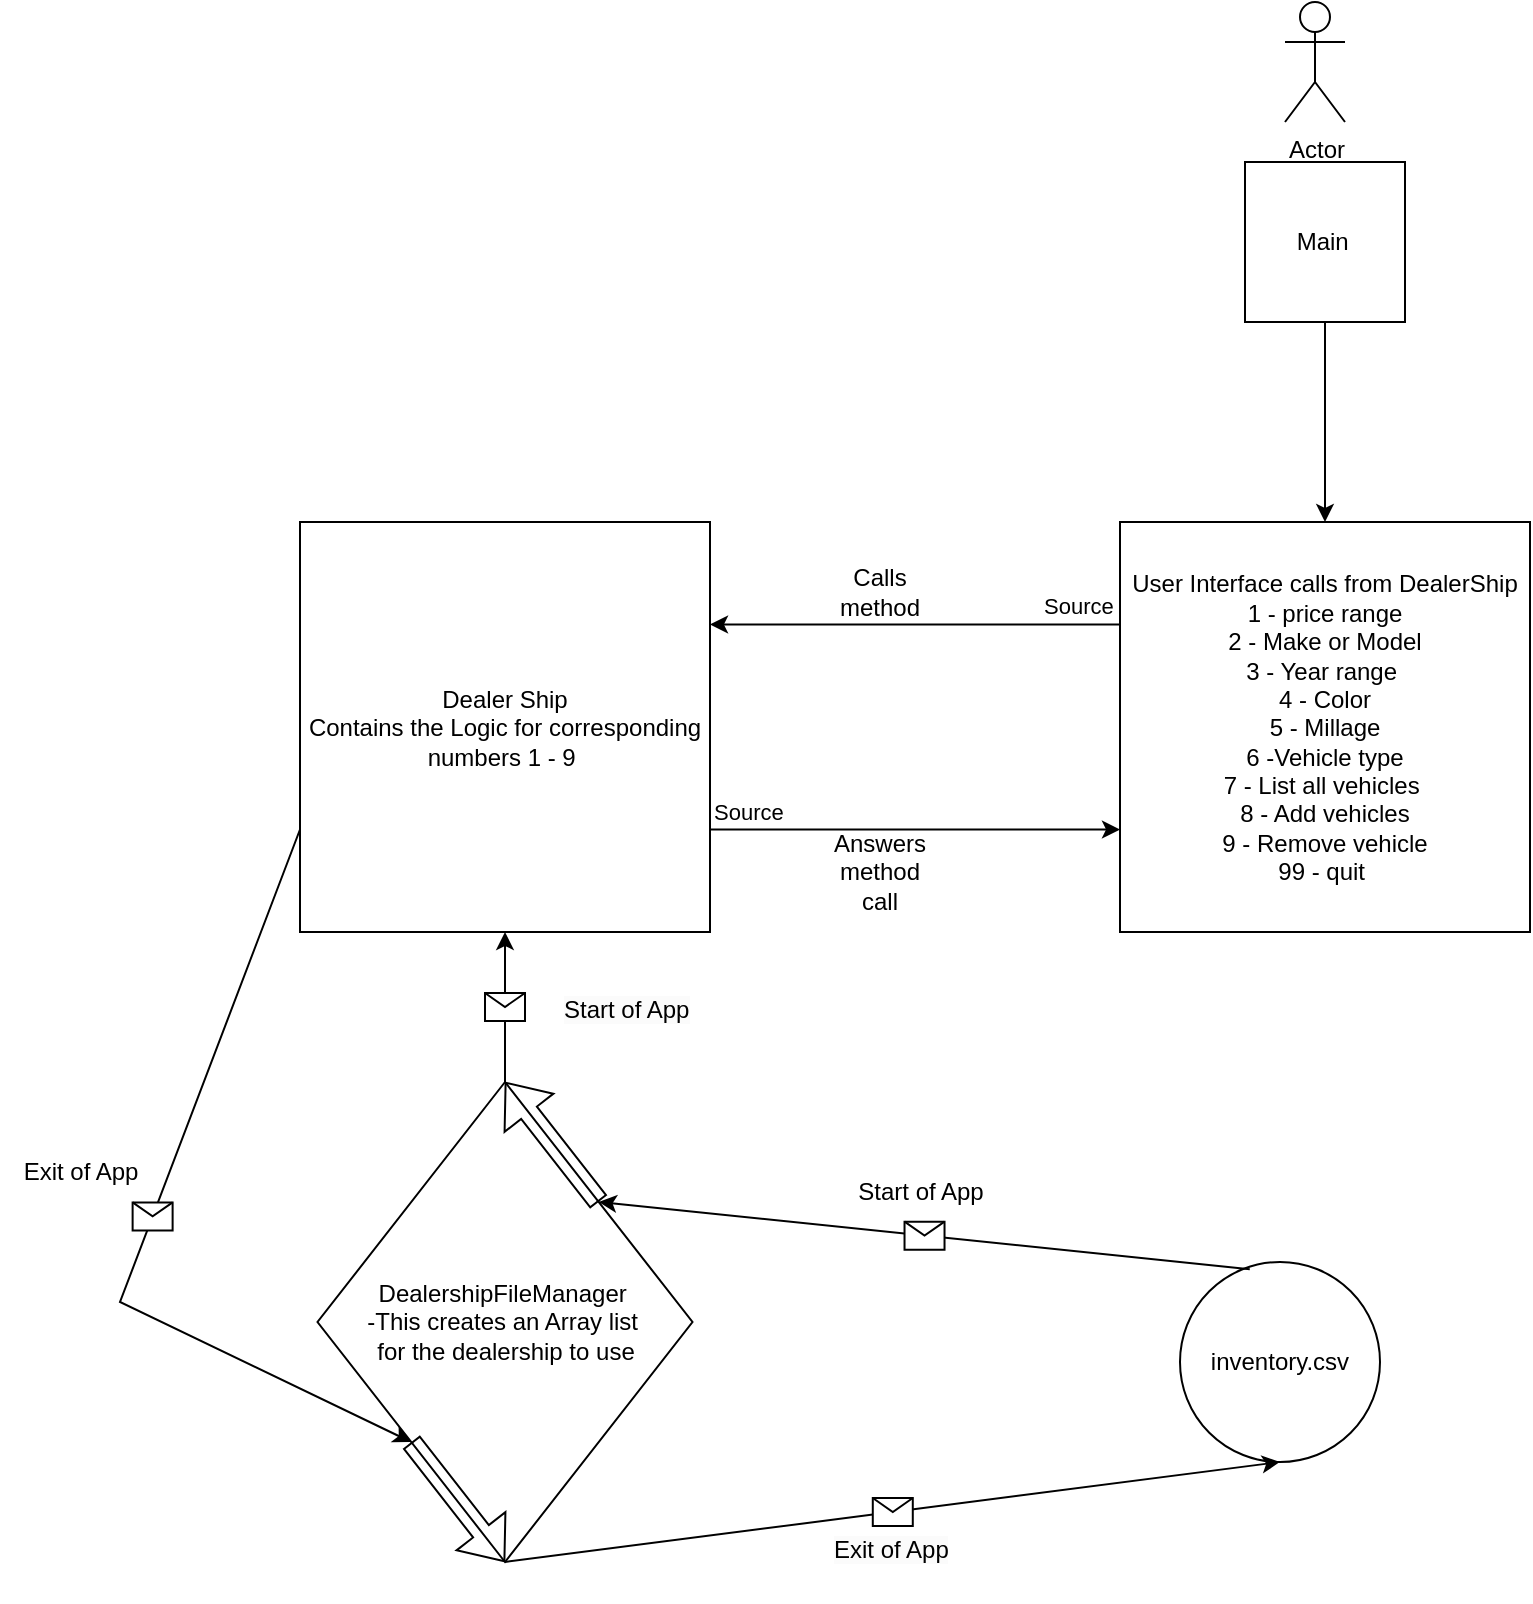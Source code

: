 <mxfile version="24.3.1" type="github">
  <diagram name="Page-1" id="VjT2EGqy9d7yTguQciOk">
    <mxGraphModel dx="1622" dy="927" grid="1" gridSize="10" guides="1" tooltips="1" connect="1" arrows="1" fold="1" page="1" pageScale="1" pageWidth="850" pageHeight="1100" math="0" shadow="0">
      <root>
        <mxCell id="0" />
        <mxCell id="1" parent="0" />
        <mxCell id="3c_F-eTxICZSgDw_rZJT-5" style="edgeStyle=orthogonalEdgeStyle;rounded=0;orthogonalLoop=1;jettySize=auto;html=1;" edge="1" parent="1" source="3c_F-eTxICZSgDw_rZJT-1" target="3c_F-eTxICZSgDw_rZJT-2">
          <mxGeometry relative="1" as="geometry" />
        </mxCell>
        <mxCell id="3c_F-eTxICZSgDw_rZJT-1" value="Main&amp;nbsp;" style="whiteSpace=wrap;html=1;aspect=fixed;" vertex="1" parent="1">
          <mxGeometry x="632.5" y="120" width="80" height="80" as="geometry" />
        </mxCell>
        <mxCell id="3c_F-eTxICZSgDw_rZJT-2" value="User Interface calls from DealerShip&lt;div&gt;&lt;span style=&quot;background-color: initial;&quot;&gt;1 - price range&lt;/span&gt;&lt;div&gt;2 - Make or Model&lt;/div&gt;&lt;div&gt;3 - Year range&amp;nbsp;&lt;/div&gt;&lt;div&gt;4 - Color&lt;/div&gt;&lt;div&gt;5 - Millage&lt;/div&gt;&lt;div&gt;6 -Vehicle type&lt;/div&gt;&lt;div&gt;7 - List all vehicles&amp;nbsp;&lt;/div&gt;&lt;div&gt;8 - Add vehicles&lt;/div&gt;&lt;div&gt;9 - Remove vehicle&lt;/div&gt;&lt;div&gt;99 - quit&amp;nbsp;&lt;/div&gt;&lt;/div&gt;" style="whiteSpace=wrap;html=1;aspect=fixed;" vertex="1" parent="1">
          <mxGeometry x="570" y="300" width="205" height="205" as="geometry" />
        </mxCell>
        <mxCell id="3c_F-eTxICZSgDw_rZJT-3" value="Dealer Ship&lt;div&gt;Contains the Logic for corresponding numbers 1 - 9&amp;nbsp;&lt;/div&gt;" style="whiteSpace=wrap;html=1;aspect=fixed;" vertex="1" parent="1">
          <mxGeometry x="160" y="300" width="205" height="205" as="geometry" />
        </mxCell>
        <mxCell id="3c_F-eTxICZSgDw_rZJT-9" value="Actor" style="shape=umlActor;verticalLabelPosition=bottom;verticalAlign=top;html=1;outlineConnect=0;" vertex="1" parent="1">
          <mxGeometry x="652.5" y="40" width="30" height="60" as="geometry" />
        </mxCell>
        <mxCell id="3c_F-eTxICZSgDw_rZJT-21" value="" style="endArrow=classic;html=1;rounded=0;exitX=0;exitY=0.25;exitDx=0;exitDy=0;entryX=1;entryY=0.25;entryDx=0;entryDy=0;" edge="1" parent="1" source="3c_F-eTxICZSgDw_rZJT-2" target="3c_F-eTxICZSgDw_rZJT-3">
          <mxGeometry relative="1" as="geometry">
            <mxPoint x="330" y="390" as="sourcePoint" />
            <mxPoint x="390" y="350" as="targetPoint" />
            <Array as="points" />
          </mxGeometry>
        </mxCell>
        <mxCell id="3c_F-eTxICZSgDw_rZJT-23" value="Source" style="edgeLabel;resizable=0;html=1;;align=left;verticalAlign=bottom;" connectable="0" vertex="1" parent="3c_F-eTxICZSgDw_rZJT-21">
          <mxGeometry x="-1" relative="1" as="geometry">
            <mxPoint x="-40" y="-1" as="offset" />
          </mxGeometry>
        </mxCell>
        <mxCell id="3c_F-eTxICZSgDw_rZJT-24" value="Calls method" style="text;html=1;align=center;verticalAlign=middle;whiteSpace=wrap;rounded=0;" vertex="1" parent="1">
          <mxGeometry x="420" y="320" width="60" height="30" as="geometry" />
        </mxCell>
        <mxCell id="3c_F-eTxICZSgDw_rZJT-29" value="" style="endArrow=classic;html=1;rounded=0;exitX=1;exitY=0.75;exitDx=0;exitDy=0;entryX=0;entryY=0.75;entryDx=0;entryDy=0;" edge="1" parent="1" source="3c_F-eTxICZSgDw_rZJT-3" target="3c_F-eTxICZSgDw_rZJT-2">
          <mxGeometry relative="1" as="geometry">
            <mxPoint x="330" y="390" as="sourcePoint" />
            <mxPoint x="490" y="390" as="targetPoint" />
          </mxGeometry>
        </mxCell>
        <mxCell id="3c_F-eTxICZSgDw_rZJT-31" value="Source" style="edgeLabel;resizable=0;html=1;;align=left;verticalAlign=bottom;" connectable="0" vertex="1" parent="3c_F-eTxICZSgDw_rZJT-29">
          <mxGeometry x="-1" relative="1" as="geometry" />
        </mxCell>
        <mxCell id="3c_F-eTxICZSgDw_rZJT-34" value="Answers method call" style="text;html=1;align=center;verticalAlign=middle;whiteSpace=wrap;rounded=0;" vertex="1" parent="1">
          <mxGeometry x="420" y="460" width="60" height="30" as="geometry" />
        </mxCell>
        <mxCell id="3c_F-eTxICZSgDw_rZJT-36" value="inventory.csv" style="ellipse;whiteSpace=wrap;html=1;aspect=fixed;" vertex="1" parent="1">
          <mxGeometry x="600" y="670" width="100" height="100" as="geometry" />
        </mxCell>
        <mxCell id="3c_F-eTxICZSgDw_rZJT-38" value="" style="endArrow=classic;html=1;rounded=0;exitX=0.349;exitY=0.036;exitDx=0;exitDy=0;exitPerimeter=0;entryX=1;entryY=0;entryDx=0;entryDy=0;" edge="1" parent="1" source="3c_F-eTxICZSgDw_rZJT-36" target="3c_F-eTxICZSgDw_rZJT-45">
          <mxGeometry relative="1" as="geometry">
            <mxPoint x="610" y="690" as="sourcePoint" />
            <mxPoint x="342.5" y="620" as="targetPoint" />
          </mxGeometry>
        </mxCell>
        <mxCell id="3c_F-eTxICZSgDw_rZJT-39" value="" style="shape=message;html=1;outlineConnect=0;" vertex="1" parent="3c_F-eTxICZSgDw_rZJT-38">
          <mxGeometry width="20" height="14" relative="1" as="geometry">
            <mxPoint x="-10" y="-7" as="offset" />
          </mxGeometry>
        </mxCell>
        <mxCell id="3c_F-eTxICZSgDw_rZJT-40" value="" style="endArrow=classic;html=1;rounded=0;entryX=0.5;entryY=1;entryDx=0;entryDy=0;exitX=0.5;exitY=0;exitDx=0;exitDy=0;" edge="1" parent="1" source="3c_F-eTxICZSgDw_rZJT-45" target="3c_F-eTxICZSgDw_rZJT-3">
          <mxGeometry relative="1" as="geometry">
            <mxPoint x="340" y="620" as="sourcePoint" />
            <mxPoint x="460" y="390" as="targetPoint" />
          </mxGeometry>
        </mxCell>
        <mxCell id="3c_F-eTxICZSgDw_rZJT-41" value="" style="shape=message;html=1;outlineConnect=0;" vertex="1" parent="3c_F-eTxICZSgDw_rZJT-40">
          <mxGeometry width="20" height="14" relative="1" as="geometry">
            <mxPoint x="-10" y="-7" as="offset" />
          </mxGeometry>
        </mxCell>
        <mxCell id="3c_F-eTxICZSgDw_rZJT-42" value="" style="endArrow=classic;html=1;rounded=0;exitX=0;exitY=0.75;exitDx=0;exitDy=0;entryX=0;entryY=1;entryDx=0;entryDy=0;" edge="1" parent="1" source="3c_F-eTxICZSgDw_rZJT-3" target="3c_F-eTxICZSgDw_rZJT-45">
          <mxGeometry relative="1" as="geometry">
            <mxPoint x="360" y="390" as="sourcePoint" />
            <mxPoint x="182.5" y="780" as="targetPoint" />
            <Array as="points">
              <mxPoint x="70" y="690" />
            </Array>
          </mxGeometry>
        </mxCell>
        <mxCell id="3c_F-eTxICZSgDw_rZJT-43" value="" style="shape=message;html=1;outlineConnect=0;" vertex="1" parent="3c_F-eTxICZSgDw_rZJT-42">
          <mxGeometry width="20" height="14" relative="1" as="geometry">
            <mxPoint x="-10" y="-7" as="offset" />
          </mxGeometry>
        </mxCell>
        <mxCell id="3c_F-eTxICZSgDw_rZJT-45" value="DealershipFileManager&amp;nbsp;&lt;div&gt;-This creates an Array list&amp;nbsp;&lt;/div&gt;&lt;div&gt;for the dealership to use&lt;/div&gt;" style="rhombus;whiteSpace=wrap;html=1;" vertex="1" parent="1">
          <mxGeometry x="168.75" y="580" width="187.5" height="240" as="geometry" />
        </mxCell>
        <mxCell id="3c_F-eTxICZSgDw_rZJT-46" value="" style="endArrow=classic;html=1;rounded=0;exitX=0.5;exitY=1;exitDx=0;exitDy=0;entryX=0.5;entryY=1;entryDx=0;entryDy=0;" edge="1" parent="1" source="3c_F-eTxICZSgDw_rZJT-45" target="3c_F-eTxICZSgDw_rZJT-36">
          <mxGeometry relative="1" as="geometry">
            <mxPoint x="360" y="390" as="sourcePoint" />
            <mxPoint x="460" y="390" as="targetPoint" />
          </mxGeometry>
        </mxCell>
        <mxCell id="3c_F-eTxICZSgDw_rZJT-47" value="" style="shape=message;html=1;outlineConnect=0;" vertex="1" parent="3c_F-eTxICZSgDw_rZJT-46">
          <mxGeometry width="20" height="14" relative="1" as="geometry">
            <mxPoint x="-10" y="-7" as="offset" />
          </mxGeometry>
        </mxCell>
        <mxCell id="3c_F-eTxICZSgDw_rZJT-49" value="" style="shape=flexArrow;endArrow=classic;html=1;rounded=0;exitX=0;exitY=1;exitDx=0;exitDy=0;entryX=0.5;entryY=1;entryDx=0;entryDy=0;" edge="1" parent="1" source="3c_F-eTxICZSgDw_rZJT-45" target="3c_F-eTxICZSgDw_rZJT-45">
          <mxGeometry width="50" height="50" relative="1" as="geometry">
            <mxPoint x="380" y="410" as="sourcePoint" />
            <mxPoint x="430" y="360" as="targetPoint" />
          </mxGeometry>
        </mxCell>
        <mxCell id="3c_F-eTxICZSgDw_rZJT-50" value="" style="shape=flexArrow;endArrow=classic;html=1;rounded=0;exitX=1;exitY=0;exitDx=0;exitDy=0;entryX=0.5;entryY=0;entryDx=0;entryDy=0;" edge="1" parent="1" source="3c_F-eTxICZSgDw_rZJT-45" target="3c_F-eTxICZSgDw_rZJT-45">
          <mxGeometry width="50" height="50" relative="1" as="geometry">
            <mxPoint x="380" y="410" as="sourcePoint" />
            <mxPoint x="430" y="360" as="targetPoint" />
          </mxGeometry>
        </mxCell>
        <mxCell id="3c_F-eTxICZSgDw_rZJT-51" value="Start of App" style="text;html=1;align=center;verticalAlign=middle;resizable=0;points=[];autosize=1;strokeColor=none;fillColor=none;" vertex="1" parent="1">
          <mxGeometry x="425" y="620" width="90" height="30" as="geometry" />
        </mxCell>
        <mxCell id="3c_F-eTxICZSgDw_rZJT-52" value="Exit of App" style="text;html=1;align=center;verticalAlign=middle;resizable=0;points=[];autosize=1;strokeColor=none;fillColor=none;" vertex="1" parent="1">
          <mxGeometry x="10" y="610" width="80" height="30" as="geometry" />
        </mxCell>
        <mxCell id="3c_F-eTxICZSgDw_rZJT-55" value="&lt;span style=&quot;color: rgb(0, 0, 0); font-family: Helvetica; font-size: 12px; font-style: normal; font-variant-ligatures: normal; font-variant-caps: normal; font-weight: 400; letter-spacing: normal; orphans: 2; text-align: center; text-indent: 0px; text-transform: none; widows: 2; word-spacing: 0px; -webkit-text-stroke-width: 0px; white-space: nowrap; background-color: rgb(251, 251, 251); text-decoration-thickness: initial; text-decoration-style: initial; text-decoration-color: initial; display: inline !important; float: none;&quot;&gt;Exit of App&lt;/span&gt;" style="text;whiteSpace=wrap;html=1;" vertex="1" parent="1">
          <mxGeometry x="425" y="800" width="90" height="40" as="geometry" />
        </mxCell>
        <mxCell id="3c_F-eTxICZSgDw_rZJT-56" value="&lt;span style=&quot;color: rgb(0, 0, 0); font-family: Helvetica; font-size: 12px; font-style: normal; font-variant-ligatures: normal; font-variant-caps: normal; font-weight: 400; letter-spacing: normal; orphans: 2; text-align: center; text-indent: 0px; text-transform: none; widows: 2; word-spacing: 0px; -webkit-text-stroke-width: 0px; white-space: nowrap; background-color: rgb(251, 251, 251); text-decoration-thickness: initial; text-decoration-style: initial; text-decoration-color: initial; display: inline !important; float: none;&quot;&gt;Start of App&lt;/span&gt;" style="text;whiteSpace=wrap;html=1;" vertex="1" parent="1">
          <mxGeometry x="290" y="530" width="100" height="40" as="geometry" />
        </mxCell>
      </root>
    </mxGraphModel>
  </diagram>
</mxfile>
